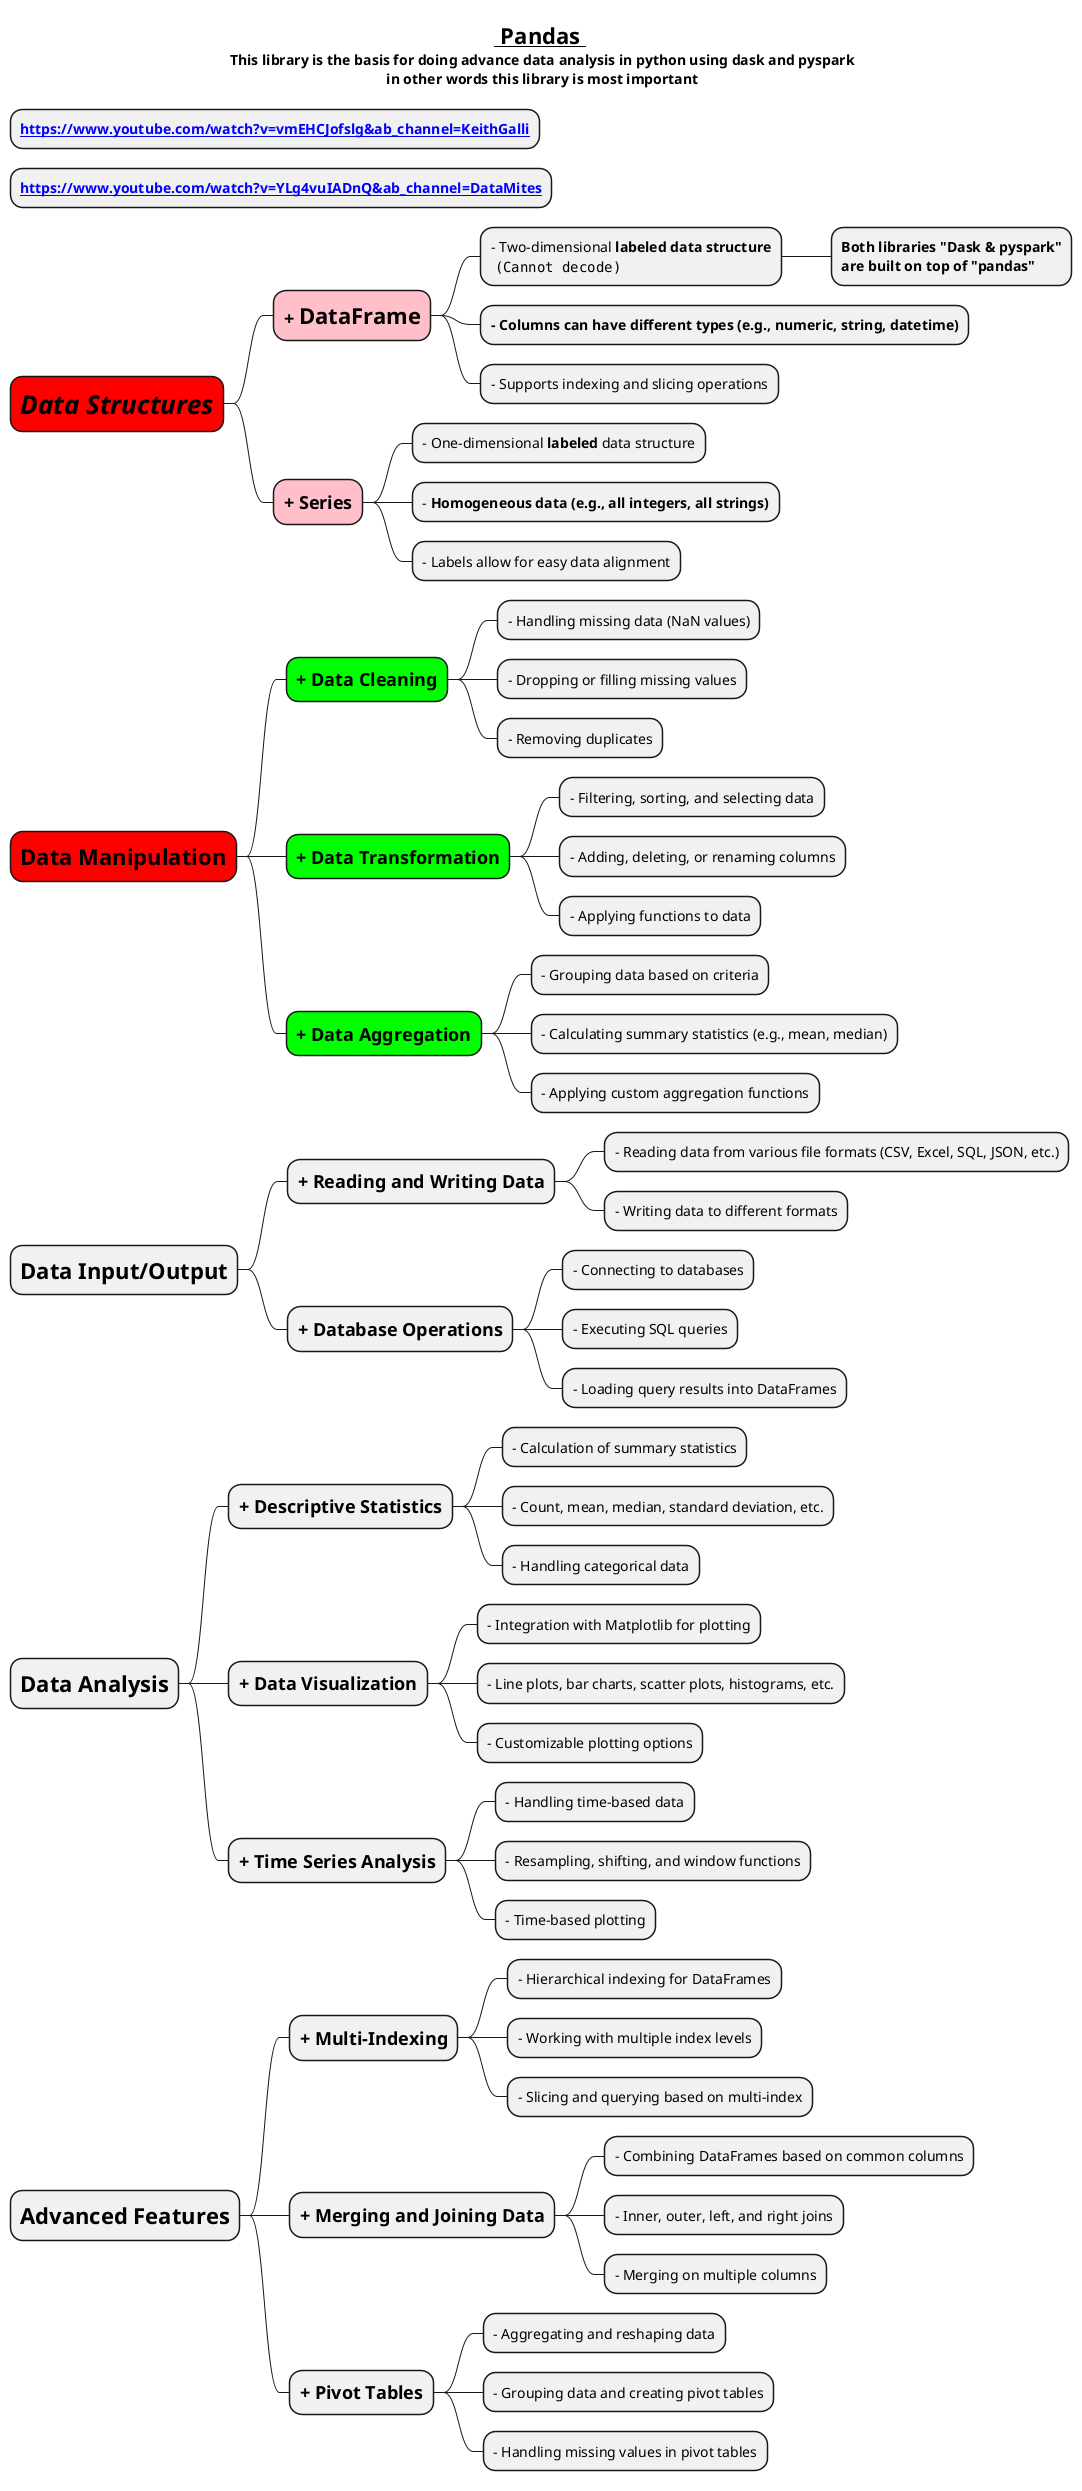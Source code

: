 @startmindmap

title =__ Pandas __\n This library is the basis for doing advance data analysis in python using dask and pyspark\n in other words this library is most important

* **[[https://www.youtube.com/watch?v=vmEHCJofslg&ab_channel=KeithGalli]]**
* **[[https://www.youtube.com/watch?v=YLg4vuIADnQ&ab_channel=DataMites]]**

*[#red] =//**Data Structures**//
**[#pink] =+ **DataFrame**
*** - Two-dimensional **labeled data structure**\n <img:images/img.png>
**** **Both libraries "Dask & pyspark"**\n**are built on top of "pandas"**
*** **- Columns can have different types (e.g., numeric, string, datetime)**
*** - Supports indexing and slicing operations
**[#pink] =+ Series
*** - One-dimensional **labeled** data structure
*** - **Homogeneous data (e.g., all integers, all strings)**
*** - Labels allow for easy data alignment

*[#red] =**Data Manipulation**
**[#lime] =+ Data Cleaning
*** - Handling missing data (NaN values)
*** - Dropping or filling missing values
*** - Removing duplicates
**[#lime] =+ Data Transformation
*** - Filtering, sorting, and selecting data
*** - Adding, deleting, or renaming columns
*** - Applying functions to data
**[#lime] =+ Data Aggregation
*** - Grouping data based on criteria
*** - Calculating summary statistics (e.g., mean, median)
*** - Applying custom aggregation functions

* =**Data Input/Output**
** =+ Reading and Writing Data
*** - Reading data from various file formats (CSV, Excel, SQL, JSON, etc.)
*** - Writing data to different formats
** =+ Database Operations
*** - Connecting to databases
*** - Executing SQL queries
*** - Loading query results into DataFrames

* =**Data Analysis**
** =+ Descriptive Statistics
*** - Calculation of summary statistics
*** - Count, mean, median, standard deviation, etc.
*** - Handling categorical data
** =+ Data Visualization
*** - Integration with Matplotlib for plotting
*** - Line plots, bar charts, scatter plots, histograms, etc.
*** - Customizable plotting options
** =+ Time Series Analysis
*** - Handling time-based data
*** - Resampling, shifting, and window functions
*** - Time-based plotting

* =**Advanced Features**
** =+ Multi-Indexing
*** - Hierarchical indexing for DataFrames
*** - Working with multiple index levels
*** - Slicing and querying based on multi-index
** =+ Merging and Joining Data
*** - Combining DataFrames based on common columns
*** - Inner, outer, left, and right joins
*** - Merging on multiple columns
** =+ Pivot Tables
*** - Aggregating and reshaping data
*** - Grouping data and creating pivot tables
*** - Handling missing values in pivot tables

@endmindmap
